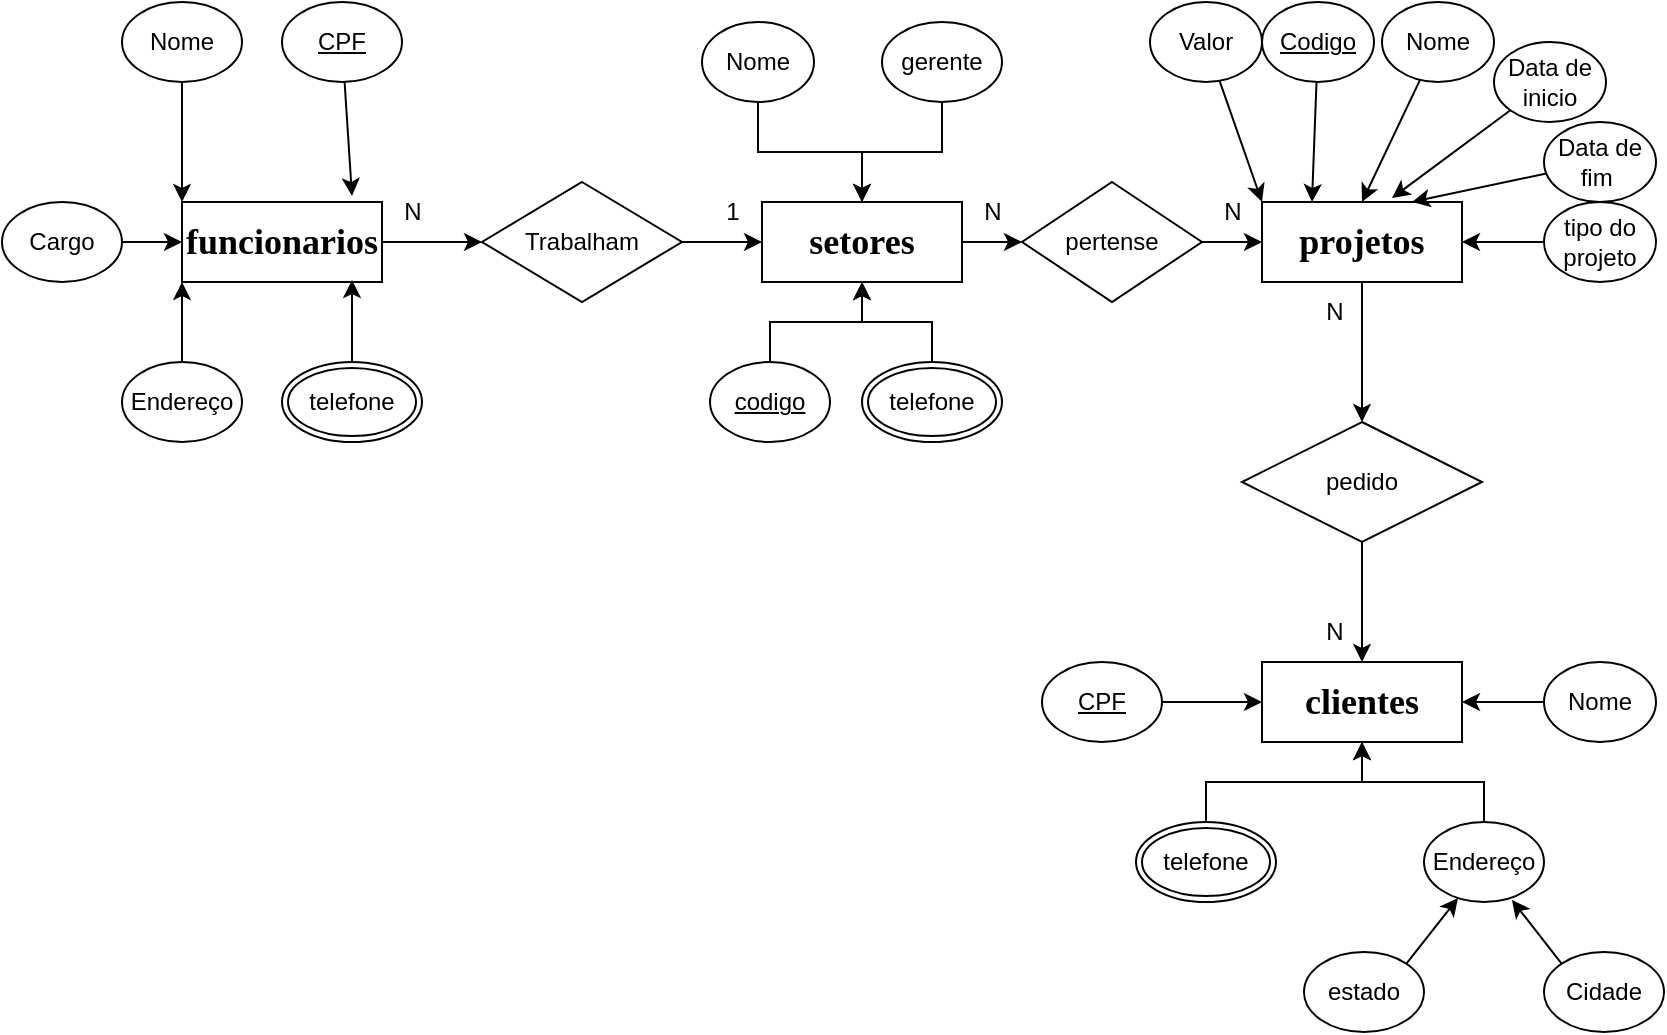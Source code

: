 <mxfile version="24.2.5" type="device">
  <diagram name="Página-1" id="Ou0NWdIAS-CFv0JkLq7u">
    <mxGraphModel dx="1120" dy="529" grid="1" gridSize="10" guides="1" tooltips="1" connect="1" arrows="1" fold="1" page="1" pageScale="1" pageWidth="827" pageHeight="1169" math="0" shadow="0">
      <root>
        <mxCell id="0" />
        <mxCell id="1" parent="0" />
        <mxCell id="k9DBsKT-leU4pJmcRM66-6" value="&lt;span style=&quot;font-family: Calibri; font-weight: bold;&quot;&gt;&lt;font style=&quot;font-size: 18px;&quot;&gt;clientes&lt;/font&gt;&lt;/span&gt;" style="whiteSpace=wrap;html=1;align=center;" vertex="1" parent="1">
          <mxGeometry x="630" y="420" width="100" height="40" as="geometry" />
        </mxCell>
        <mxCell id="k9DBsKT-leU4pJmcRM66-28" style="edgeStyle=orthogonalEdgeStyle;rounded=0;orthogonalLoop=1;jettySize=auto;html=1;" edge="1" parent="1" source="k9DBsKT-leU4pJmcRM66-7" target="k9DBsKT-leU4pJmcRM66-21">
          <mxGeometry relative="1" as="geometry" />
        </mxCell>
        <mxCell id="k9DBsKT-leU4pJmcRM66-7" value="&lt;span style=&quot;font-family: Calibri; font-weight: bold;&quot;&gt;&lt;font style=&quot;font-size: 18px;&quot;&gt;projetos&lt;/font&gt;&lt;/span&gt;" style="whiteSpace=wrap;html=1;align=center;" vertex="1" parent="1">
          <mxGeometry x="630" y="190" width="100" height="40" as="geometry" />
        </mxCell>
        <mxCell id="k9DBsKT-leU4pJmcRM66-26" style="edgeStyle=orthogonalEdgeStyle;rounded=0;orthogonalLoop=1;jettySize=auto;html=1;entryX=0;entryY=0.5;entryDx=0;entryDy=0;" edge="1" parent="1" source="k9DBsKT-leU4pJmcRM66-8" target="k9DBsKT-leU4pJmcRM66-22">
          <mxGeometry relative="1" as="geometry" />
        </mxCell>
        <mxCell id="k9DBsKT-leU4pJmcRM66-8" value="&lt;span style=&quot;font-family: Calibri; font-weight: bold;&quot;&gt;&lt;font style=&quot;font-size: 18px;&quot;&gt;setores&lt;/font&gt;&lt;/span&gt;" style="whiteSpace=wrap;html=1;align=center;" vertex="1" parent="1">
          <mxGeometry x="380" y="190" width="100" height="40" as="geometry" />
        </mxCell>
        <mxCell id="k9DBsKT-leU4pJmcRM66-24" style="edgeStyle=orthogonalEdgeStyle;rounded=0;orthogonalLoop=1;jettySize=auto;html=1;" edge="1" parent="1" source="k9DBsKT-leU4pJmcRM66-9" target="k9DBsKT-leU4pJmcRM66-23">
          <mxGeometry relative="1" as="geometry" />
        </mxCell>
        <mxCell id="k9DBsKT-leU4pJmcRM66-9" value="&lt;span style=&quot;font-family: Calibri; font-weight: bold;&quot;&gt;&lt;font style=&quot;font-size: 18px;&quot;&gt;funcionarios&lt;/font&gt;&lt;/span&gt;" style="whiteSpace=wrap;html=1;align=center;" vertex="1" parent="1">
          <mxGeometry x="90" y="190" width="100" height="40" as="geometry" />
        </mxCell>
        <mxCell id="k9DBsKT-leU4pJmcRM66-31" style="edgeStyle=orthogonalEdgeStyle;rounded=0;orthogonalLoop=1;jettySize=auto;html=1;entryX=0;entryY=1;entryDx=0;entryDy=0;" edge="1" parent="1" source="k9DBsKT-leU4pJmcRM66-15" target="k9DBsKT-leU4pJmcRM66-9">
          <mxGeometry relative="1" as="geometry" />
        </mxCell>
        <mxCell id="k9DBsKT-leU4pJmcRM66-15" value="Endereço" style="ellipse;whiteSpace=wrap;html=1;align=center;" vertex="1" parent="1">
          <mxGeometry x="60" y="270" width="60" height="40" as="geometry" />
        </mxCell>
        <mxCell id="k9DBsKT-leU4pJmcRM66-32" style="edgeStyle=orthogonalEdgeStyle;rounded=0;orthogonalLoop=1;jettySize=auto;html=1;entryX=0;entryY=0.5;entryDx=0;entryDy=0;" edge="1" parent="1" source="k9DBsKT-leU4pJmcRM66-16" target="k9DBsKT-leU4pJmcRM66-9">
          <mxGeometry relative="1" as="geometry" />
        </mxCell>
        <mxCell id="k9DBsKT-leU4pJmcRM66-16" value="Cargo" style="ellipse;whiteSpace=wrap;html=1;align=center;" vertex="1" parent="1">
          <mxGeometry y="190" width="60" height="40" as="geometry" />
        </mxCell>
        <mxCell id="k9DBsKT-leU4pJmcRM66-34" style="edgeStyle=orthogonalEdgeStyle;rounded=0;orthogonalLoop=1;jettySize=auto;html=1;entryX=0;entryY=0;entryDx=0;entryDy=0;" edge="1" parent="1" source="k9DBsKT-leU4pJmcRM66-17" target="k9DBsKT-leU4pJmcRM66-9">
          <mxGeometry relative="1" as="geometry" />
        </mxCell>
        <mxCell id="k9DBsKT-leU4pJmcRM66-17" value="Nome" style="ellipse;whiteSpace=wrap;html=1;align=center;" vertex="1" parent="1">
          <mxGeometry x="60" y="90" width="60" height="40" as="geometry" />
        </mxCell>
        <mxCell id="k9DBsKT-leU4pJmcRM66-18" value="&lt;u&gt;CPF&lt;/u&gt;" style="ellipse;whiteSpace=wrap;html=1;align=center;" vertex="1" parent="1">
          <mxGeometry x="140" y="90" width="60" height="40" as="geometry" />
        </mxCell>
        <mxCell id="k9DBsKT-leU4pJmcRM66-19" value="telefone" style="ellipse;shape=doubleEllipse;margin=3;whiteSpace=wrap;html=1;align=center;" vertex="1" parent="1">
          <mxGeometry x="140" y="270" width="70" height="40" as="geometry" />
        </mxCell>
        <mxCell id="k9DBsKT-leU4pJmcRM66-29" style="edgeStyle=orthogonalEdgeStyle;rounded=0;orthogonalLoop=1;jettySize=auto;html=1;exitX=0.5;exitY=1;exitDx=0;exitDy=0;" edge="1" parent="1" source="k9DBsKT-leU4pJmcRM66-21" target="k9DBsKT-leU4pJmcRM66-6">
          <mxGeometry relative="1" as="geometry" />
        </mxCell>
        <mxCell id="k9DBsKT-leU4pJmcRM66-21" value="pedido" style="shape=rhombus;perimeter=rhombusPerimeter;whiteSpace=wrap;html=1;align=center;" vertex="1" parent="1">
          <mxGeometry x="620" y="300" width="120" height="60" as="geometry" />
        </mxCell>
        <mxCell id="k9DBsKT-leU4pJmcRM66-27" style="edgeStyle=orthogonalEdgeStyle;rounded=0;orthogonalLoop=1;jettySize=auto;html=1;entryX=0;entryY=0.5;entryDx=0;entryDy=0;" edge="1" parent="1" source="k9DBsKT-leU4pJmcRM66-22" target="k9DBsKT-leU4pJmcRM66-7">
          <mxGeometry relative="1" as="geometry" />
        </mxCell>
        <mxCell id="k9DBsKT-leU4pJmcRM66-22" value="pertense" style="shape=rhombus;perimeter=rhombusPerimeter;whiteSpace=wrap;html=1;align=center;" vertex="1" parent="1">
          <mxGeometry x="510" y="180" width="90" height="60" as="geometry" />
        </mxCell>
        <mxCell id="k9DBsKT-leU4pJmcRM66-25" style="edgeStyle=orthogonalEdgeStyle;rounded=0;orthogonalLoop=1;jettySize=auto;html=1;entryX=0;entryY=0.5;entryDx=0;entryDy=0;" edge="1" parent="1" source="k9DBsKT-leU4pJmcRM66-23" target="k9DBsKT-leU4pJmcRM66-8">
          <mxGeometry relative="1" as="geometry" />
        </mxCell>
        <mxCell id="k9DBsKT-leU4pJmcRM66-23" value="Trabalham" style="shape=rhombus;perimeter=rhombusPerimeter;whiteSpace=wrap;html=1;align=center;" vertex="1" parent="1">
          <mxGeometry x="240" y="180" width="100" height="60" as="geometry" />
        </mxCell>
        <mxCell id="k9DBsKT-leU4pJmcRM66-30" style="edgeStyle=orthogonalEdgeStyle;rounded=0;orthogonalLoop=1;jettySize=auto;html=1;exitX=0.5;exitY=0;exitDx=0;exitDy=0;entryX=0.85;entryY=0.975;entryDx=0;entryDy=0;entryPerimeter=0;" edge="1" parent="1" source="k9DBsKT-leU4pJmcRM66-19" target="k9DBsKT-leU4pJmcRM66-9">
          <mxGeometry relative="1" as="geometry" />
        </mxCell>
        <mxCell id="k9DBsKT-leU4pJmcRM66-35" style="rounded=0;orthogonalLoop=1;jettySize=auto;html=1;entryX=0.85;entryY=-0.075;entryDx=0;entryDy=0;entryPerimeter=0;" edge="1" parent="1" source="k9DBsKT-leU4pJmcRM66-18" target="k9DBsKT-leU4pJmcRM66-9">
          <mxGeometry relative="1" as="geometry" />
        </mxCell>
        <mxCell id="k9DBsKT-leU4pJmcRM66-45" style="edgeStyle=orthogonalEdgeStyle;rounded=0;orthogonalLoop=1;jettySize=auto;html=1;" edge="1" parent="1" source="k9DBsKT-leU4pJmcRM66-36" target="k9DBsKT-leU4pJmcRM66-8">
          <mxGeometry relative="1" as="geometry" />
        </mxCell>
        <mxCell id="k9DBsKT-leU4pJmcRM66-36" value="&lt;u&gt;codigo&lt;/u&gt;" style="ellipse;whiteSpace=wrap;html=1;align=center;" vertex="1" parent="1">
          <mxGeometry x="354" y="270" width="60" height="40" as="geometry" />
        </mxCell>
        <mxCell id="k9DBsKT-leU4pJmcRM66-47" style="edgeStyle=orthogonalEdgeStyle;rounded=0;orthogonalLoop=1;jettySize=auto;html=1;" edge="1" parent="1" source="k9DBsKT-leU4pJmcRM66-38" target="k9DBsKT-leU4pJmcRM66-8">
          <mxGeometry relative="1" as="geometry" />
        </mxCell>
        <mxCell id="k9DBsKT-leU4pJmcRM66-38" value="gerente" style="ellipse;whiteSpace=wrap;html=1;align=center;" vertex="1" parent="1">
          <mxGeometry x="440" y="100" width="60" height="40" as="geometry" />
        </mxCell>
        <mxCell id="k9DBsKT-leU4pJmcRM66-46" style="edgeStyle=orthogonalEdgeStyle;rounded=0;orthogonalLoop=1;jettySize=auto;html=1;exitX=0.5;exitY=1;exitDx=0;exitDy=0;" edge="1" parent="1" source="k9DBsKT-leU4pJmcRM66-39" target="k9DBsKT-leU4pJmcRM66-8">
          <mxGeometry relative="1" as="geometry" />
        </mxCell>
        <mxCell id="k9DBsKT-leU4pJmcRM66-39" value="Nome" style="ellipse;whiteSpace=wrap;html=1;align=center;" vertex="1" parent="1">
          <mxGeometry x="350" y="100" width="56" height="40" as="geometry" />
        </mxCell>
        <mxCell id="k9DBsKT-leU4pJmcRM66-44" style="edgeStyle=orthogonalEdgeStyle;rounded=0;orthogonalLoop=1;jettySize=auto;html=1;" edge="1" parent="1" source="k9DBsKT-leU4pJmcRM66-43" target="k9DBsKT-leU4pJmcRM66-8">
          <mxGeometry relative="1" as="geometry" />
        </mxCell>
        <mxCell id="k9DBsKT-leU4pJmcRM66-43" value="telefone" style="ellipse;shape=doubleEllipse;margin=3;whiteSpace=wrap;html=1;align=center;" vertex="1" parent="1">
          <mxGeometry x="430" y="270" width="70" height="40" as="geometry" />
        </mxCell>
        <mxCell id="k9DBsKT-leU4pJmcRM66-54" value="Data de inicio" style="ellipse;whiteSpace=wrap;html=1;align=center;" vertex="1" parent="1">
          <mxGeometry x="746" y="110" width="56" height="40" as="geometry" />
        </mxCell>
        <mxCell id="k9DBsKT-leU4pJmcRM66-65" style="edgeStyle=orthogonalEdgeStyle;rounded=0;orthogonalLoop=1;jettySize=auto;html=1;entryX=1;entryY=0.5;entryDx=0;entryDy=0;" edge="1" parent="1" source="k9DBsKT-leU4pJmcRM66-55" target="k9DBsKT-leU4pJmcRM66-7">
          <mxGeometry relative="1" as="geometry" />
        </mxCell>
        <mxCell id="k9DBsKT-leU4pJmcRM66-55" value="tipo do projeto" style="ellipse;whiteSpace=wrap;html=1;align=center;" vertex="1" parent="1">
          <mxGeometry x="771" y="190" width="56" height="40" as="geometry" />
        </mxCell>
        <mxCell id="k9DBsKT-leU4pJmcRM66-64" style="rounded=0;orthogonalLoop=1;jettySize=auto;html=1;entryX=0.75;entryY=0;entryDx=0;entryDy=0;" edge="1" parent="1" source="k9DBsKT-leU4pJmcRM66-56" target="k9DBsKT-leU4pJmcRM66-7">
          <mxGeometry relative="1" as="geometry" />
        </mxCell>
        <mxCell id="k9DBsKT-leU4pJmcRM66-56" value="Data de fim&amp;nbsp;" style="ellipse;whiteSpace=wrap;html=1;align=center;" vertex="1" parent="1">
          <mxGeometry x="771" y="150" width="56" height="40" as="geometry" />
        </mxCell>
        <mxCell id="k9DBsKT-leU4pJmcRM66-62" style="rounded=0;orthogonalLoop=1;jettySize=auto;html=1;entryX=0.5;entryY=0;entryDx=0;entryDy=0;" edge="1" parent="1" source="k9DBsKT-leU4pJmcRM66-57" target="k9DBsKT-leU4pJmcRM66-7">
          <mxGeometry relative="1" as="geometry" />
        </mxCell>
        <mxCell id="k9DBsKT-leU4pJmcRM66-57" value="Nome" style="ellipse;whiteSpace=wrap;html=1;align=center;" vertex="1" parent="1">
          <mxGeometry x="690" y="90" width="56" height="40" as="geometry" />
        </mxCell>
        <mxCell id="k9DBsKT-leU4pJmcRM66-61" style="rounded=0;orthogonalLoop=1;jettySize=auto;html=1;entryX=0.25;entryY=0;entryDx=0;entryDy=0;" edge="1" parent="1" source="k9DBsKT-leU4pJmcRM66-58" target="k9DBsKT-leU4pJmcRM66-7">
          <mxGeometry relative="1" as="geometry" />
        </mxCell>
        <mxCell id="k9DBsKT-leU4pJmcRM66-58" value="&lt;u&gt;Codigo&lt;/u&gt;" style="ellipse;whiteSpace=wrap;html=1;align=center;" vertex="1" parent="1">
          <mxGeometry x="630" y="90" width="56" height="40" as="geometry" />
        </mxCell>
        <mxCell id="k9DBsKT-leU4pJmcRM66-60" style="rounded=0;orthogonalLoop=1;jettySize=auto;html=1;entryX=0;entryY=0;entryDx=0;entryDy=0;" edge="1" parent="1" source="k9DBsKT-leU4pJmcRM66-59" target="k9DBsKT-leU4pJmcRM66-7">
          <mxGeometry relative="1" as="geometry" />
        </mxCell>
        <mxCell id="k9DBsKT-leU4pJmcRM66-59" value="Valor" style="ellipse;whiteSpace=wrap;html=1;align=center;" vertex="1" parent="1">
          <mxGeometry x="574" y="90" width="56" height="40" as="geometry" />
        </mxCell>
        <mxCell id="k9DBsKT-leU4pJmcRM66-63" style="rounded=0;orthogonalLoop=1;jettySize=auto;html=1;exitX=0;exitY=1;exitDx=0;exitDy=0;entryX=0.65;entryY=-0.05;entryDx=0;entryDy=0;entryPerimeter=0;" edge="1" parent="1" source="k9DBsKT-leU4pJmcRM66-54" target="k9DBsKT-leU4pJmcRM66-7">
          <mxGeometry relative="1" as="geometry" />
        </mxCell>
        <mxCell id="k9DBsKT-leU4pJmcRM66-77" style="edgeStyle=orthogonalEdgeStyle;rounded=0;orthogonalLoop=1;jettySize=auto;html=1;entryX=0;entryY=0.5;entryDx=0;entryDy=0;" edge="1" parent="1" source="k9DBsKT-leU4pJmcRM66-67" target="k9DBsKT-leU4pJmcRM66-6">
          <mxGeometry relative="1" as="geometry" />
        </mxCell>
        <mxCell id="k9DBsKT-leU4pJmcRM66-67" value="&lt;u&gt;CPF&lt;/u&gt;" style="ellipse;whiteSpace=wrap;html=1;align=center;" vertex="1" parent="1">
          <mxGeometry x="520" y="420" width="60" height="40" as="geometry" />
        </mxCell>
        <mxCell id="k9DBsKT-leU4pJmcRM66-78" style="edgeStyle=orthogonalEdgeStyle;rounded=0;orthogonalLoop=1;jettySize=auto;html=1;entryX=1;entryY=0.5;entryDx=0;entryDy=0;" edge="1" parent="1" source="k9DBsKT-leU4pJmcRM66-68" target="k9DBsKT-leU4pJmcRM66-6">
          <mxGeometry relative="1" as="geometry" />
        </mxCell>
        <mxCell id="k9DBsKT-leU4pJmcRM66-68" value="Nome" style="ellipse;whiteSpace=wrap;html=1;align=center;" vertex="1" parent="1">
          <mxGeometry x="771" y="420" width="56" height="40" as="geometry" />
        </mxCell>
        <mxCell id="k9DBsKT-leU4pJmcRM66-76" style="edgeStyle=orthogonalEdgeStyle;rounded=0;orthogonalLoop=1;jettySize=auto;html=1;entryX=0.5;entryY=1;entryDx=0;entryDy=0;" edge="1" parent="1" source="k9DBsKT-leU4pJmcRM66-69" target="k9DBsKT-leU4pJmcRM66-6">
          <mxGeometry relative="1" as="geometry" />
        </mxCell>
        <mxCell id="k9DBsKT-leU4pJmcRM66-69" value="telefone" style="ellipse;shape=doubleEllipse;margin=3;whiteSpace=wrap;html=1;align=center;" vertex="1" parent="1">
          <mxGeometry x="567" y="500" width="70" height="40" as="geometry" />
        </mxCell>
        <mxCell id="k9DBsKT-leU4pJmcRM66-75" style="edgeStyle=orthogonalEdgeStyle;rounded=0;orthogonalLoop=1;jettySize=auto;html=1;exitX=0.5;exitY=0;exitDx=0;exitDy=0;" edge="1" parent="1" source="k9DBsKT-leU4pJmcRM66-70" target="k9DBsKT-leU4pJmcRM66-6">
          <mxGeometry relative="1" as="geometry" />
        </mxCell>
        <mxCell id="k9DBsKT-leU4pJmcRM66-70" value="Endereço" style="ellipse;whiteSpace=wrap;html=1;align=center;" vertex="1" parent="1">
          <mxGeometry x="711" y="500" width="60" height="40" as="geometry" />
        </mxCell>
        <mxCell id="k9DBsKT-leU4pJmcRM66-71" value="Cidade" style="ellipse;whiteSpace=wrap;html=1;align=center;" vertex="1" parent="1">
          <mxGeometry x="771" y="565" width="60" height="40" as="geometry" />
        </mxCell>
        <mxCell id="k9DBsKT-leU4pJmcRM66-72" value="estado" style="ellipse;whiteSpace=wrap;html=1;align=center;" vertex="1" parent="1">
          <mxGeometry x="651" y="565" width="60" height="40" as="geometry" />
        </mxCell>
        <mxCell id="k9DBsKT-leU4pJmcRM66-73" style="rounded=0;orthogonalLoop=1;jettySize=auto;html=1;exitX=1;exitY=0;exitDx=0;exitDy=0;entryX=0.283;entryY=0.95;entryDx=0;entryDy=0;entryPerimeter=0;" edge="1" parent="1" source="k9DBsKT-leU4pJmcRM66-72" target="k9DBsKT-leU4pJmcRM66-70">
          <mxGeometry relative="1" as="geometry" />
        </mxCell>
        <mxCell id="k9DBsKT-leU4pJmcRM66-74" style="rounded=0;orthogonalLoop=1;jettySize=auto;html=1;exitX=0;exitY=0;exitDx=0;exitDy=0;entryX=0.733;entryY=0.975;entryDx=0;entryDy=0;entryPerimeter=0;" edge="1" parent="1" source="k9DBsKT-leU4pJmcRM66-71" target="k9DBsKT-leU4pJmcRM66-70">
          <mxGeometry relative="1" as="geometry" />
        </mxCell>
        <mxCell id="k9DBsKT-leU4pJmcRM66-79" value="1" style="text;html=1;align=center;verticalAlign=middle;resizable=0;points=[];autosize=1;strokeColor=none;fillColor=none;" vertex="1" parent="1">
          <mxGeometry x="350" y="180" width="30" height="30" as="geometry" />
        </mxCell>
        <mxCell id="k9DBsKT-leU4pJmcRM66-80" value="N" style="text;html=1;align=center;verticalAlign=middle;resizable=0;points=[];autosize=1;strokeColor=none;fillColor=none;" vertex="1" parent="1">
          <mxGeometry x="190" y="180" width="30" height="30" as="geometry" />
        </mxCell>
        <mxCell id="k9DBsKT-leU4pJmcRM66-81" value="N" style="text;html=1;align=center;verticalAlign=middle;resizable=0;points=[];autosize=1;strokeColor=none;fillColor=none;" vertex="1" parent="1">
          <mxGeometry x="600" y="180" width="30" height="30" as="geometry" />
        </mxCell>
        <mxCell id="k9DBsKT-leU4pJmcRM66-82" value="N" style="text;html=1;align=center;verticalAlign=middle;resizable=0;points=[];autosize=1;strokeColor=none;fillColor=none;" vertex="1" parent="1">
          <mxGeometry x="480" y="180" width="30" height="30" as="geometry" />
        </mxCell>
        <mxCell id="k9DBsKT-leU4pJmcRM66-83" value="N" style="text;html=1;align=center;verticalAlign=middle;resizable=0;points=[];autosize=1;strokeColor=none;fillColor=none;" vertex="1" parent="1">
          <mxGeometry x="651" y="390" width="30" height="30" as="geometry" />
        </mxCell>
        <mxCell id="k9DBsKT-leU4pJmcRM66-85" value="N" style="text;html=1;align=center;verticalAlign=middle;resizable=0;points=[];autosize=1;strokeColor=none;fillColor=none;" vertex="1" parent="1">
          <mxGeometry x="651" y="230" width="30" height="30" as="geometry" />
        </mxCell>
      </root>
    </mxGraphModel>
  </diagram>
</mxfile>
